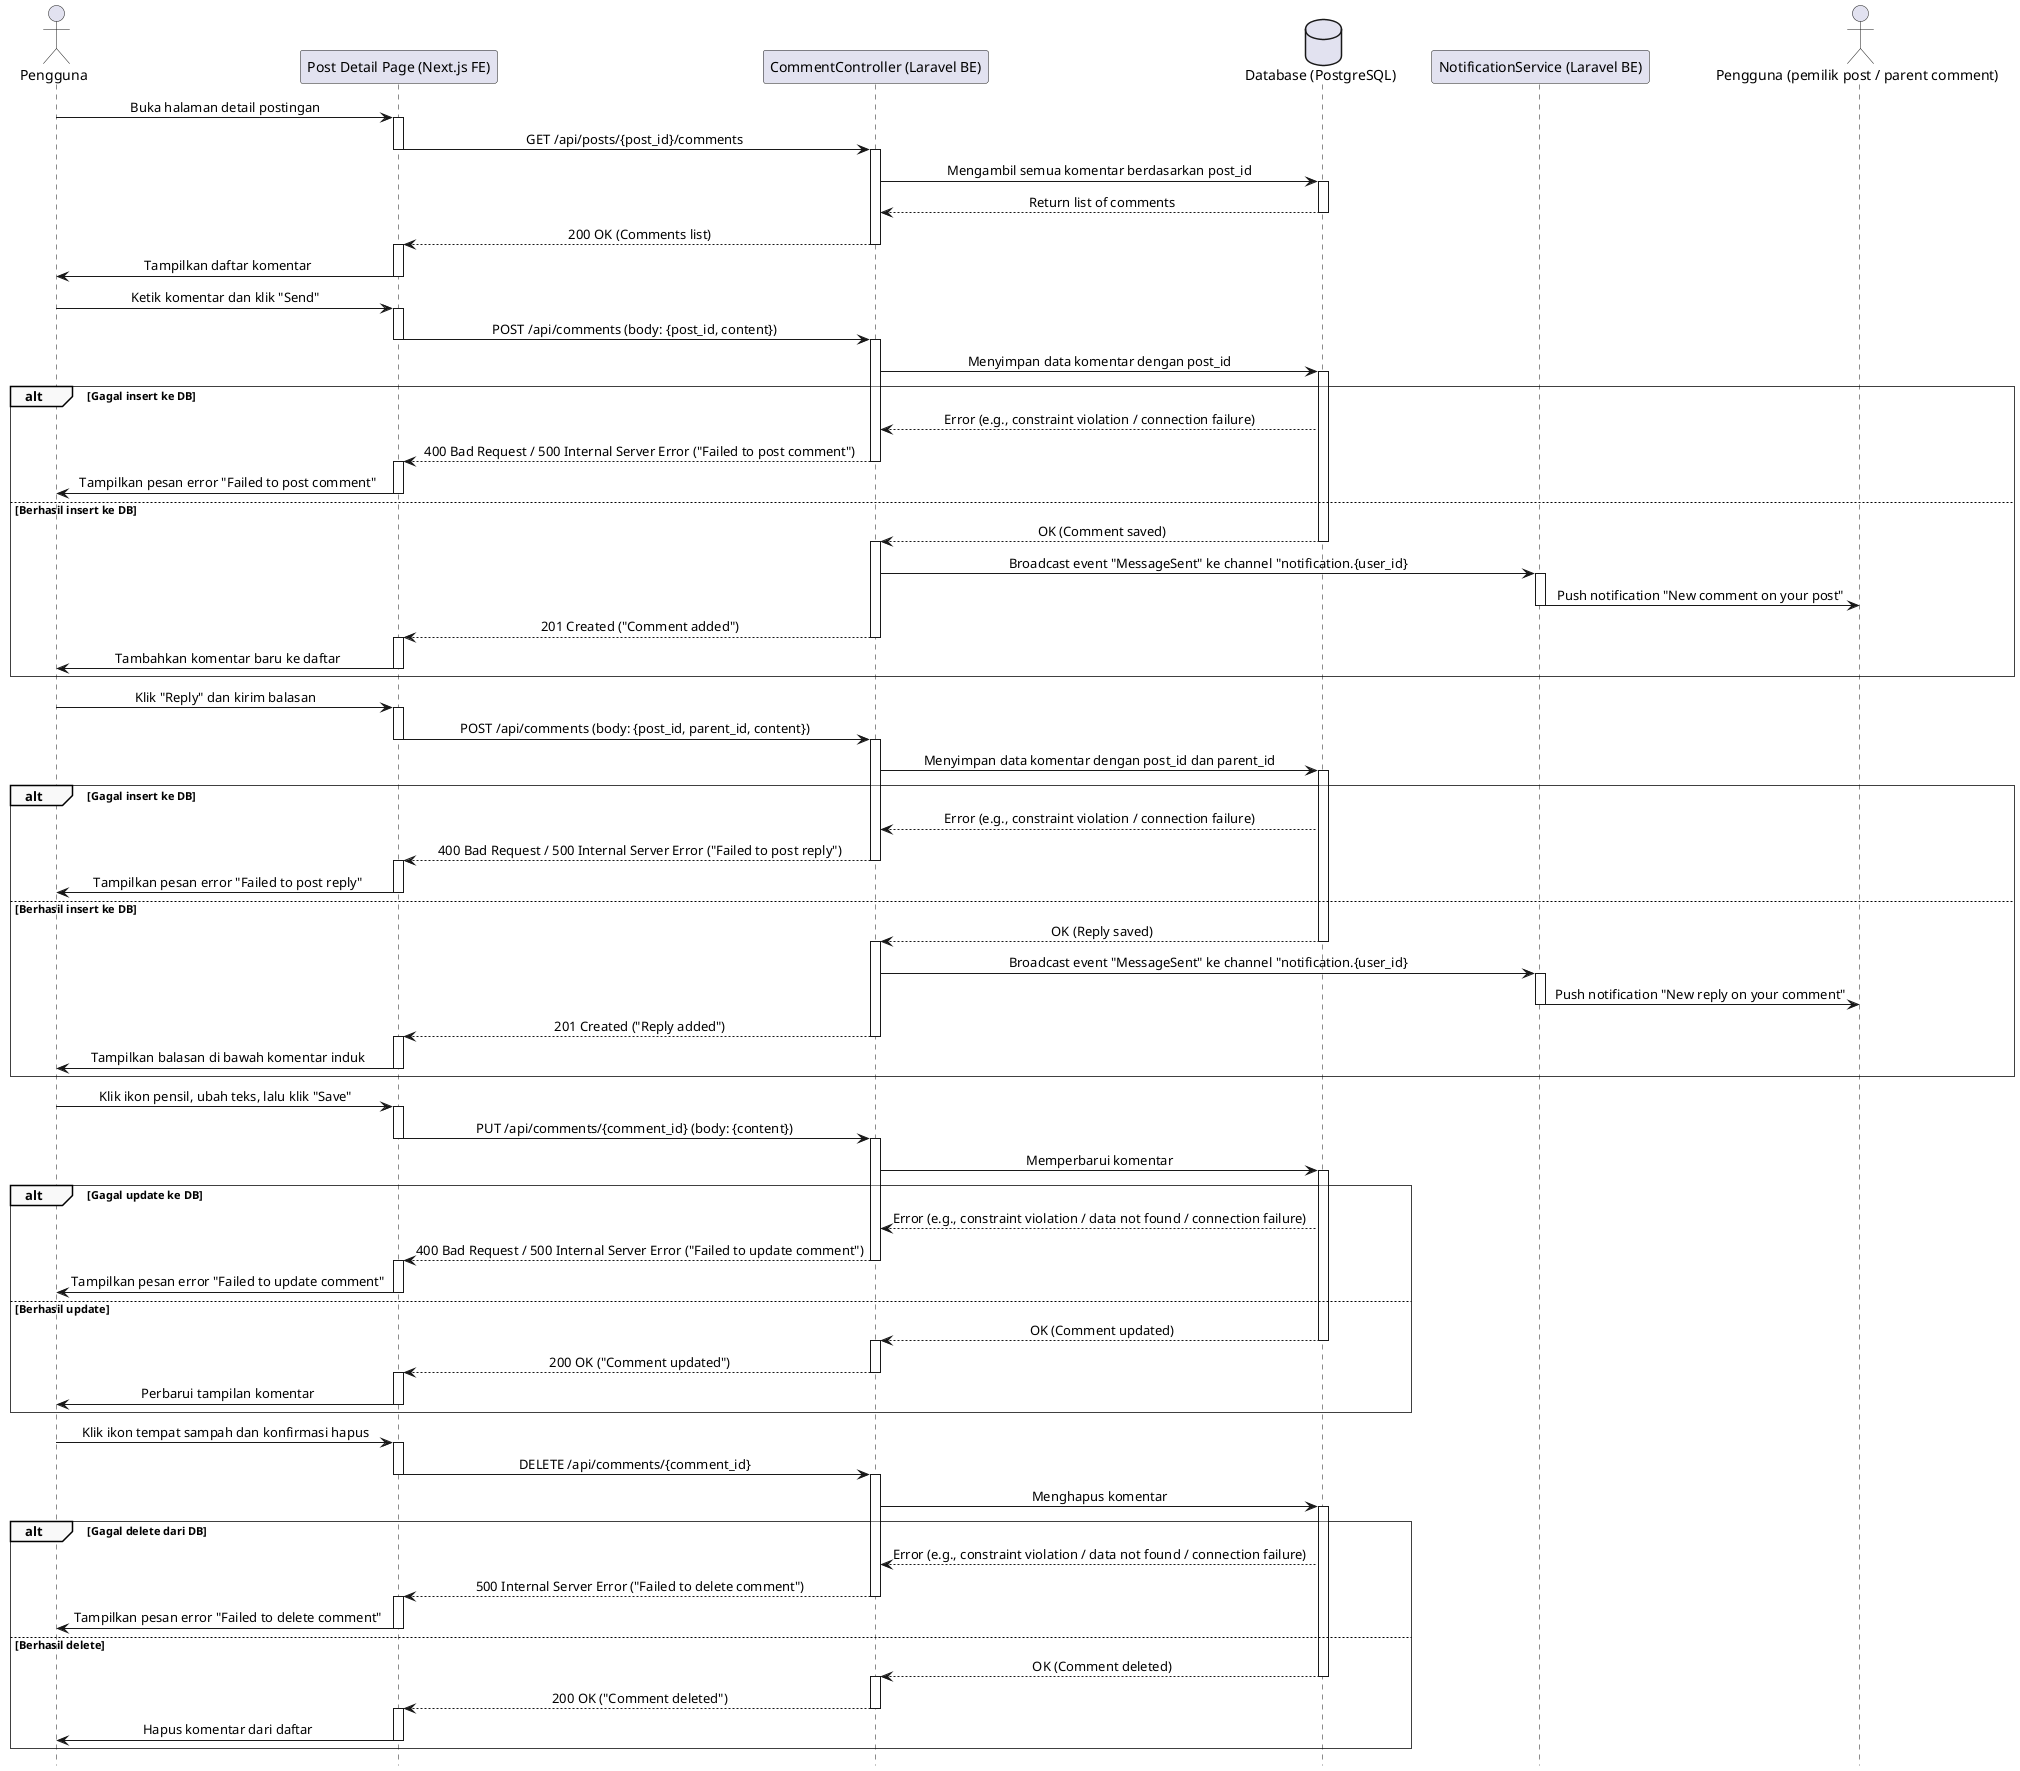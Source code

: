 @startuml
' === Styling ===
skinparam sequence {
    LifelineFooterStrategy none
    MessageAlign center
    ArrowThickness 1
    ParticipantPadding 20
    GroupBorderThickness 0.5
    GroupBackgroundColor #F9F9F9
}
hide footbox


' === Participants ===
actor Pengguna
participant "Post Detail Page (Next.js FE)" as FE
participant "CommentController (Laravel BE)" as BE
database "Database (PostgreSQL)" as DB
participant "NotificationService (Laravel BE)" as NS
actor "Pengguna (pemilik post / parent comment)" as FE_Adopter

' === Normal Flow: Membuka Halaman Komentar ===
Pengguna -> FE: Buka halaman detail postingan
activate FE
FE -> BE: GET /api/posts/{post_id}/comments
deactivate FE
activate BE
BE -> DB: Mengambil semua komentar berdasarkan post_id
activate DB
DB --> BE: Return list of comments
deactivate DB
BE --> FE: 200 OK (Comments list)
deactivate BE
activate FE
FE -> Pengguna: Tampilkan daftar komentar
deactivate FE


' === Flow 3: Menambah Komentar Baru ===
Pengguna -> FE: Ketik komentar dan klik "Send"
activate FE
FE -> BE: POST /api/comments (body: {post_id, content})
deactivate FE
activate BE
BE -> DB: Menyimpan data komentar dengan post_id
activate DB
alt Gagal insert ke DB
    DB --> BE: Error (e.g., constraint violation / connection failure)
    BE --> FE: 400 Bad Request / 500 Internal Server Error ("Failed to post comment")
    deactivate BE
    activate FE
    FE -> Pengguna: Tampilkan pesan error "Failed to post comment"
    deactivate FE
else Berhasil insert ke DB
    DB --> BE: OK (Comment saved)
    deactivate DB
    activate BE

    BE -> NS: Broadcast event "MessageSent" ke channel "notification.{user_id}
    activate NS
    NS -> FE_Adopter: Push notification "New comment on your post"
    deactivate NS

    BE --> FE: 201 Created ("Comment added")
    deactivate BE
    activate FE
    FE -> Pengguna: Tambahkan komentar baru ke daftar
    deactivate FE
end


' === Flow 4: Membalas Komentar ===
Pengguna -> FE: Klik "Reply" dan kirim balasan
activate FE
FE -> BE: POST /api/comments (body: {post_id, parent_id, content})
deactivate FE
activate BE
BE -> DB: Menyimpan data komentar dengan post_id dan parent_id
activate DB
alt Gagal insert ke DB
    DB --> BE: Error (e.g., constraint violation / connection failure)
    BE --> FE: 400 Bad Request / 500 Internal Server Error ("Failed to post reply")
    deactivate BE
    activate FE
    FE -> Pengguna: Tampilkan pesan error "Failed to post reply"
    deactivate FE
else Berhasil insert ke DB
    DB --> BE: OK (Reply saved)
    deactivate DB
    activate BE

    BE -> NS: Broadcast event "MessageSent" ke channel "notification.{user_id}
    activate NS
    NS -> FE_Adopter: Push notification "New reply on your comment"
    deactivate NS

    BE --> FE: 201 Created ("Reply added")
    deactivate BE
    activate FE
    FE -> Pengguna: Tampilkan balasan di bawah komentar induk
    deactivate FE
end


' === Flow 5: Mengedit Komentar ===
Pengguna -> FE: Klik ikon pensil, ubah teks, lalu klik "Save"
activate FE
FE -> BE: PUT /api/comments/{comment_id} (body: {content})
deactivate FE
activate BE
BE -> DB: Memperbarui komentar
activate DB
alt Gagal update ke DB
    DB --> BE: Error (e.g., constraint violation / data not found / connection failure)
    BE --> FE: 400 Bad Request / 500 Internal Server Error ("Failed to update comment")
    deactivate BE
    activate FE
    FE -> Pengguna: Tampilkan pesan error "Failed to update comment"
    deactivate FE
else Berhasil update
    DB --> BE: OK (Comment updated)
    deactivate DB
    activate BE
    BE --> FE: 200 OK ("Comment updated")
    deactivate BE
    activate FE
    FE -> Pengguna: Perbarui tampilan komentar
    deactivate FE
end


' === Flow 6: Menghapus Komentar ===
Pengguna -> FE: Klik ikon tempat sampah dan konfirmasi hapus
activate FE
FE -> BE: DELETE /api/comments/{comment_id}
deactivate FE
activate BE
BE -> DB: Menghapus komentar
activate DB
alt Gagal delete dari DB
    DB --> BE: Error (e.g., constraint violation / data not found / connection failure)
    BE --> FE: 500 Internal Server Error ("Failed to delete comment")
    deactivate BE
    activate FE
    FE -> Pengguna: Tampilkan pesan error "Failed to delete comment"
    deactivate FE
else Berhasil delete
    DB --> BE: OK (Comment deleted)
    deactivate DB
    activate BE
    BE --> FE: 200 OK ("Comment deleted")
    deactivate BE
    activate FE
    FE -> Pengguna: Hapus komentar dari daftar
    deactivate FE
end

@enduml
